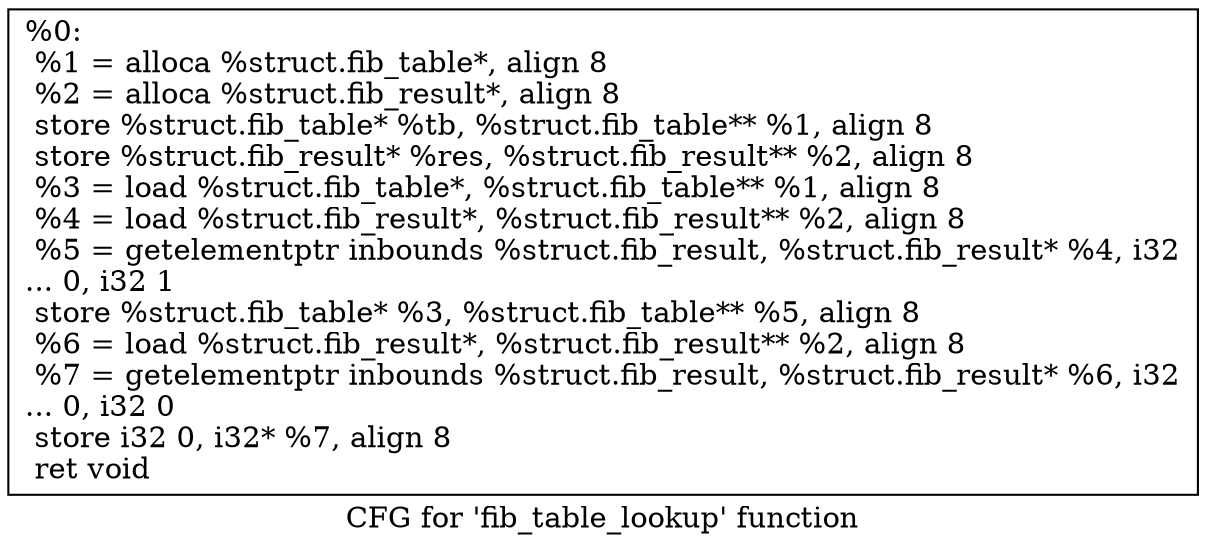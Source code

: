 digraph "CFG for 'fib_table_lookup' function" {
	label="CFG for 'fib_table_lookup' function";

	Node0x2461c00 [shape=record,label="{%0:\l  %1 = alloca %struct.fib_table*, align 8\l  %2 = alloca %struct.fib_result*, align 8\l  store %struct.fib_table* %tb, %struct.fib_table** %1, align 8\l  store %struct.fib_result* %res, %struct.fib_result** %2, align 8\l  %3 = load %struct.fib_table*, %struct.fib_table** %1, align 8\l  %4 = load %struct.fib_result*, %struct.fib_result** %2, align 8\l  %5 = getelementptr inbounds %struct.fib_result, %struct.fib_result* %4, i32\l... 0, i32 1\l  store %struct.fib_table* %3, %struct.fib_table** %5, align 8\l  %6 = load %struct.fib_result*, %struct.fib_result** %2, align 8\l  %7 = getelementptr inbounds %struct.fib_result, %struct.fib_result* %6, i32\l... 0, i32 0\l  store i32 0, i32* %7, align 8\l  ret void\l}"];
}
